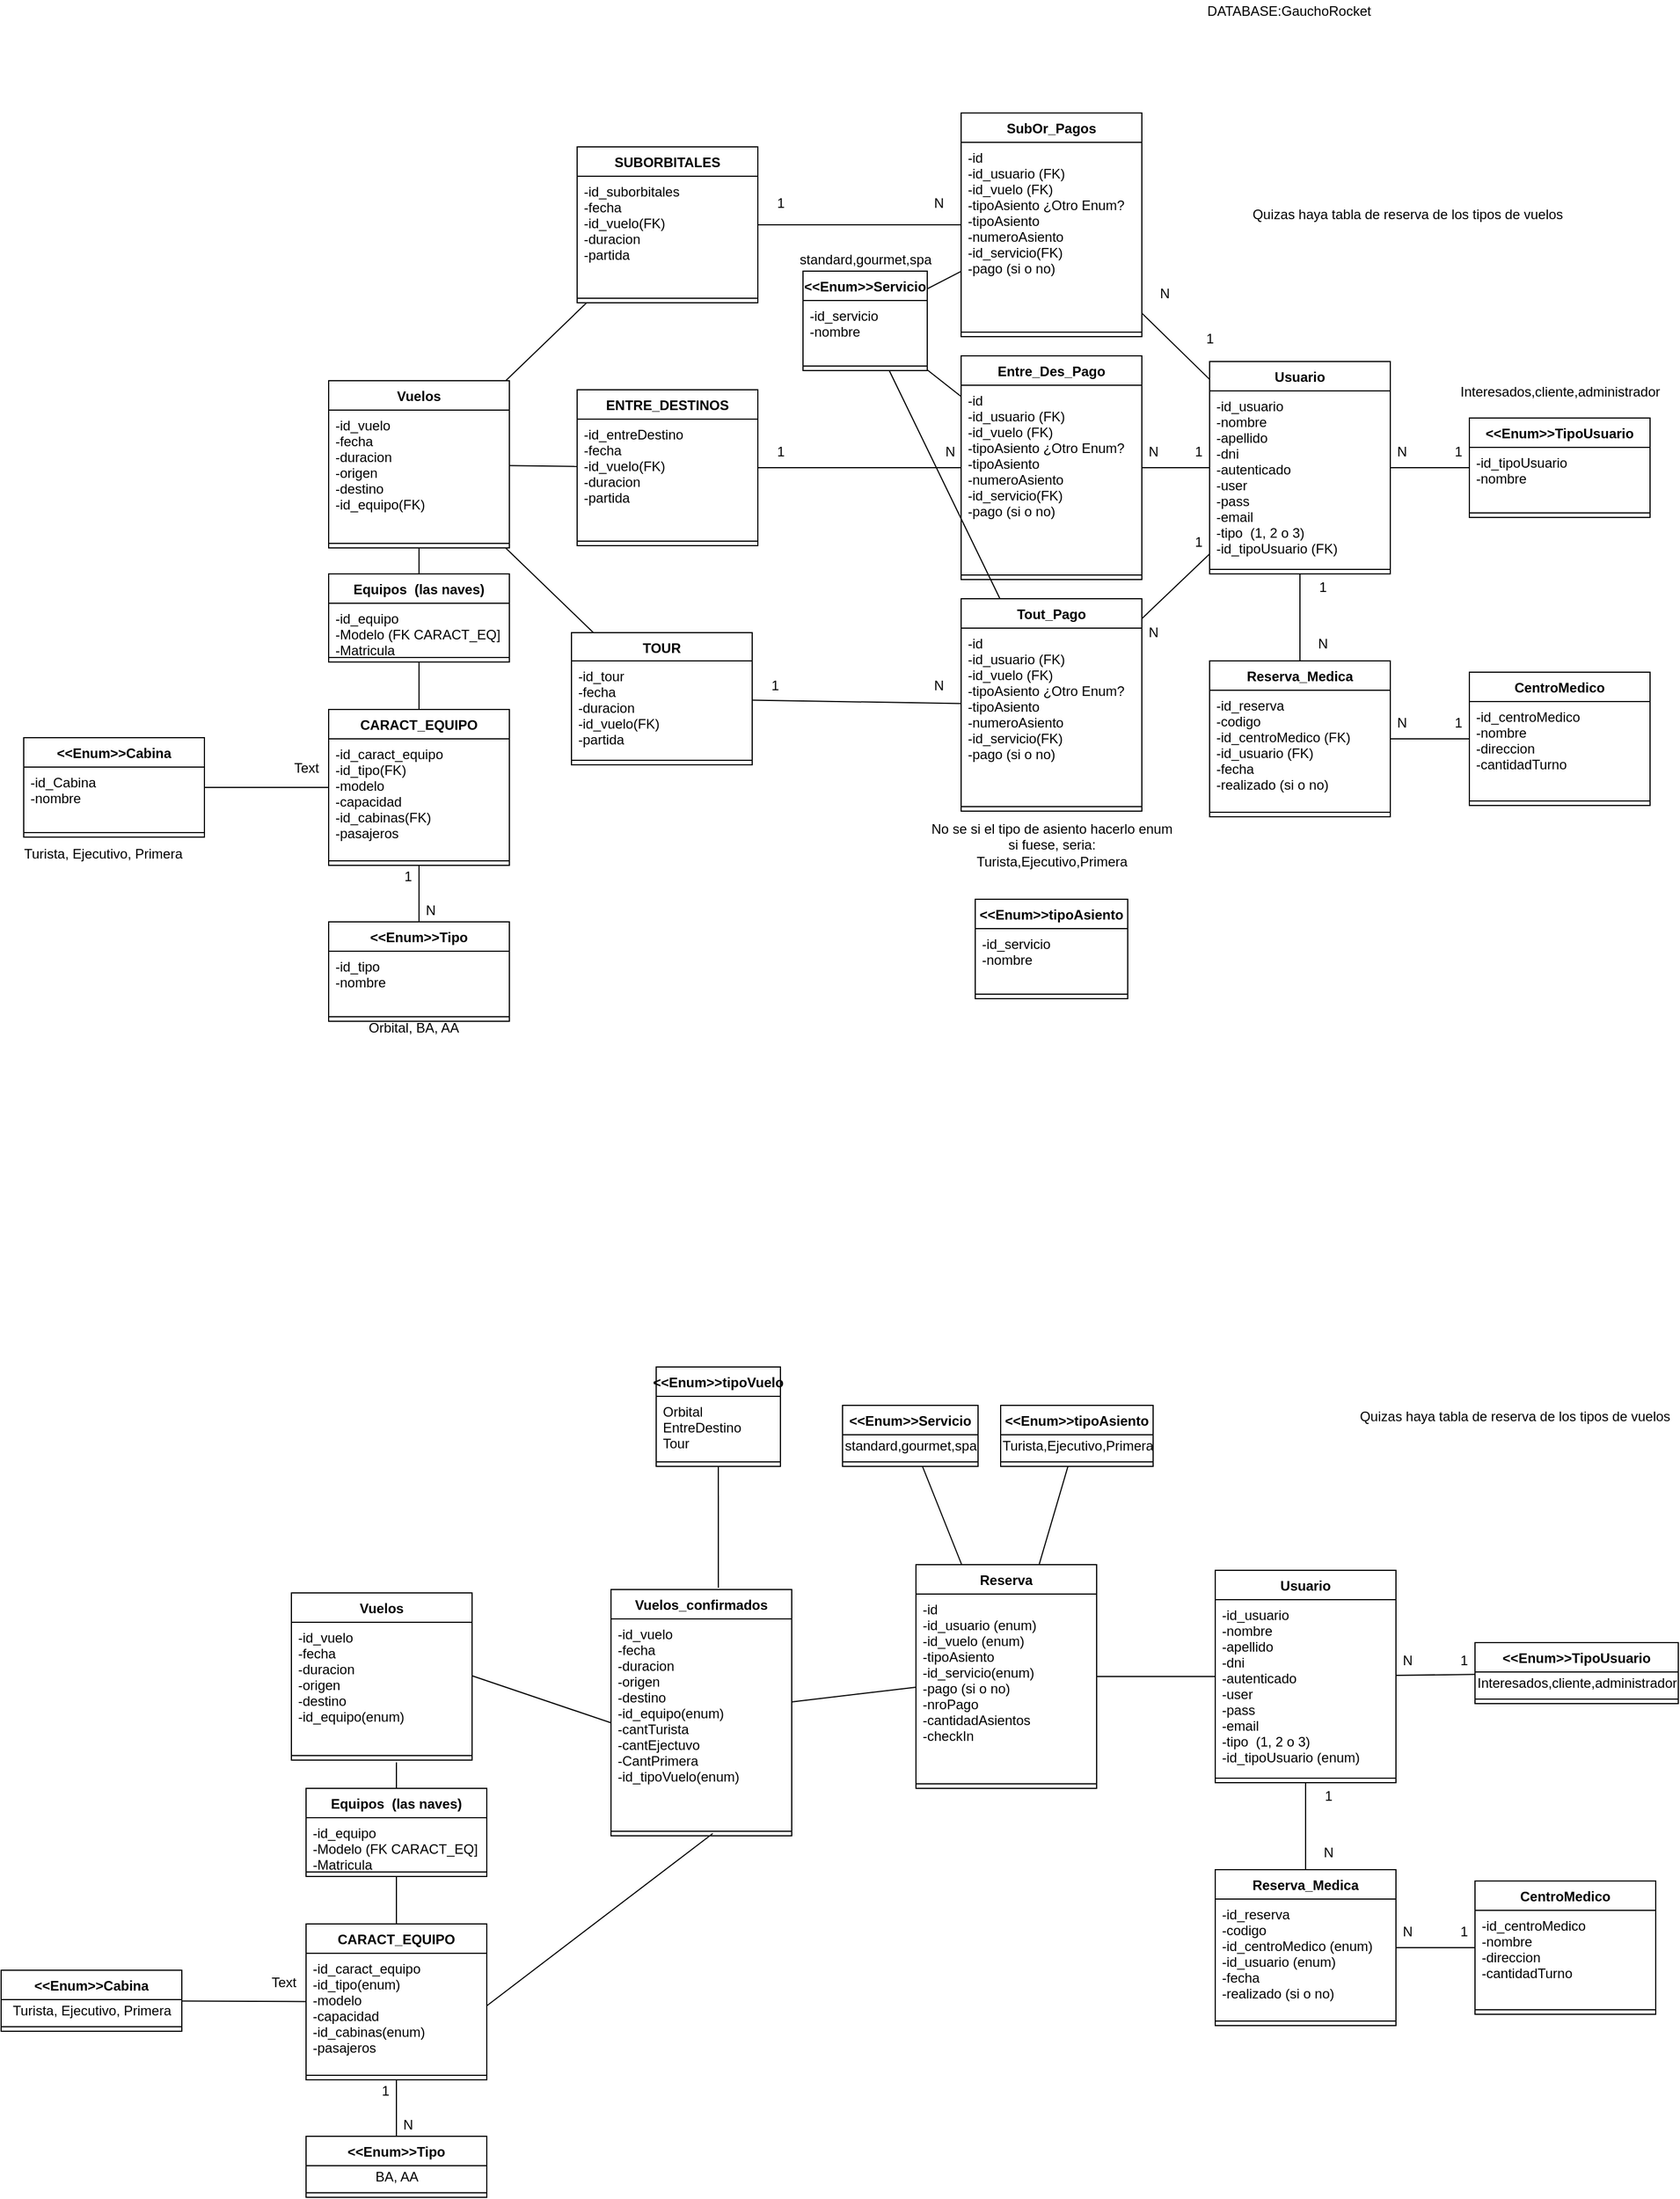 <mxfile version="15.4.0" type="device"><diagram id="-rnPX2FSxS8cn0zA8N31" name="Page-1"><mxGraphModel dx="2249" dy="822" grid="1" gridSize="10" guides="1" tooltips="1" connect="1" arrows="1" fold="1" page="1" pageScale="1" pageWidth="827" pageHeight="1169" math="0" shadow="0"><root><mxCell id="0"/><mxCell id="1" parent="0"/><mxCell id="iOrOGbG-iohhDCzBg73C-1" value="Equipos  (las naves)" style="swimlane;fontStyle=1;align=center;verticalAlign=top;childLayout=stackLayout;horizontal=1;startSize=26;horizontalStack=0;resizeParent=1;resizeParentMax=0;resizeLast=0;collapsible=1;marginBottom=0;" parent="1" vertex="1"><mxGeometry x="-380" y="518" width="160" height="78" as="geometry"/></mxCell><mxCell id="iOrOGbG-iohhDCzBg73C-2" value="-id_equipo&#10;-Modelo (FK CARACT_EQ]&#10;-Matricula" style="text;strokeColor=none;fillColor=none;align=left;verticalAlign=top;spacingLeft=4;spacingRight=4;overflow=hidden;rotatable=0;points=[[0,0.5],[1,0.5]];portConstraint=eastwest;" parent="iOrOGbG-iohhDCzBg73C-1" vertex="1"><mxGeometry y="26" width="160" height="44" as="geometry"/></mxCell><mxCell id="iOrOGbG-iohhDCzBg73C-3" value="" style="line;strokeWidth=1;fillColor=none;align=left;verticalAlign=middle;spacingTop=-1;spacingLeft=3;spacingRight=3;rotatable=0;labelPosition=right;points=[];portConstraint=eastwest;" parent="iOrOGbG-iohhDCzBg73C-1" vertex="1"><mxGeometry y="70" width="160" height="8" as="geometry"/></mxCell><mxCell id="iOrOGbG-iohhDCzBg73C-5" value="DATABASE:GauchoRocket" style="text;html=1;align=center;verticalAlign=middle;resizable=0;points=[];autosize=1;strokeColor=none;fillColor=none;" parent="1" vertex="1"><mxGeometry x="390" y="10" width="160" height="20" as="geometry"/></mxCell><mxCell id="iOrOGbG-iohhDCzBg73C-10" value="Usuario" style="swimlane;fontStyle=1;align=center;verticalAlign=top;childLayout=stackLayout;horizontal=1;startSize=26;horizontalStack=0;resizeParent=1;resizeParentMax=0;resizeLast=0;collapsible=1;marginBottom=0;" parent="1" vertex="1"><mxGeometry x="400" y="330" width="160" height="188" as="geometry"/></mxCell><mxCell id="iOrOGbG-iohhDCzBg73C-11" value="-id_usuario&#10;-nombre&#10;-apellido&#10;-dni&#10;-autenticado&#10;-user&#10;-pass&#10;-email&#10;-tipo  (1, 2 o 3)&#10;-id_tipoUsuario (FK)" style="text;strokeColor=none;fillColor=none;align=left;verticalAlign=top;spacingLeft=4;spacingRight=4;overflow=hidden;rotatable=0;points=[[0,0.5],[1,0.5]];portConstraint=eastwest;" parent="iOrOGbG-iohhDCzBg73C-10" vertex="1"><mxGeometry y="26" width="160" height="154" as="geometry"/></mxCell><mxCell id="iOrOGbG-iohhDCzBg73C-12" value="" style="line;strokeWidth=1;fillColor=none;align=left;verticalAlign=middle;spacingTop=-1;spacingLeft=3;spacingRight=3;rotatable=0;labelPosition=right;points=[];portConstraint=eastwest;" parent="iOrOGbG-iohhDCzBg73C-10" vertex="1"><mxGeometry y="180" width="160" height="8" as="geometry"/></mxCell><mxCell id="iOrOGbG-iohhDCzBg73C-13" value="Vuelos" style="swimlane;fontStyle=1;align=center;verticalAlign=top;childLayout=stackLayout;horizontal=1;startSize=26;horizontalStack=0;resizeParent=1;resizeParentMax=0;resizeLast=0;collapsible=1;marginBottom=0;" parent="1" vertex="1"><mxGeometry x="-380" y="347" width="160" height="148" as="geometry"/></mxCell><mxCell id="iOrOGbG-iohhDCzBg73C-14" value="-id_vuelo&#10;-fecha&#10;-duracion&#10;-origen&#10;-destino&#10;-id_equipo(FK)" style="text;strokeColor=none;fillColor=none;align=left;verticalAlign=top;spacingLeft=4;spacingRight=4;overflow=hidden;rotatable=0;points=[[0,0.5],[1,0.5]];portConstraint=eastwest;" parent="iOrOGbG-iohhDCzBg73C-13" vertex="1"><mxGeometry y="26" width="160" height="114" as="geometry"/></mxCell><mxCell id="iOrOGbG-iohhDCzBg73C-15" value="" style="line;strokeWidth=1;fillColor=none;align=left;verticalAlign=middle;spacingTop=-1;spacingLeft=3;spacingRight=3;rotatable=0;labelPosition=right;points=[];portConstraint=eastwest;" parent="iOrOGbG-iohhDCzBg73C-13" vertex="1"><mxGeometry y="140" width="160" height="8" as="geometry"/></mxCell><mxCell id="iOrOGbG-iohhDCzBg73C-16" value="CARACT_EQUIPO" style="swimlane;fontStyle=1;align=center;verticalAlign=top;childLayout=stackLayout;horizontal=1;startSize=26;horizontalStack=0;resizeParent=1;resizeParentMax=0;resizeLast=0;collapsible=1;marginBottom=0;" parent="1" vertex="1"><mxGeometry x="-380" y="638" width="160" height="138" as="geometry"><mxRectangle x="70" y="380" width="140" height="26" as="alternateBounds"/></mxGeometry></mxCell><mxCell id="iOrOGbG-iohhDCzBg73C-17" value="-id_caract_equipo&#10;-id_tipo(FK)&#10;-modelo&#10;-capacidad&#10;-id_cabinas(FK)&#10;-pasajeros&#10;" style="text;strokeColor=none;fillColor=none;align=left;verticalAlign=top;spacingLeft=4;spacingRight=4;overflow=hidden;rotatable=0;points=[[0,0.5],[1,0.5]];portConstraint=eastwest;" parent="iOrOGbG-iohhDCzBg73C-16" vertex="1"><mxGeometry y="26" width="160" height="104" as="geometry"/></mxCell><mxCell id="iOrOGbG-iohhDCzBg73C-18" value="" style="line;strokeWidth=1;fillColor=none;align=left;verticalAlign=middle;spacingTop=-1;spacingLeft=3;spacingRight=3;rotatable=0;labelPosition=right;points=[];portConstraint=eastwest;" parent="iOrOGbG-iohhDCzBg73C-16" vertex="1"><mxGeometry y="130" width="160" height="8" as="geometry"/></mxCell><mxCell id="iOrOGbG-iohhDCzBg73C-22" value="SUBORBITALES" style="swimlane;fontStyle=1;align=center;verticalAlign=top;childLayout=stackLayout;horizontal=1;startSize=26;horizontalStack=0;resizeParent=1;resizeParentMax=0;resizeLast=0;collapsible=1;marginBottom=0;" parent="1" vertex="1"><mxGeometry x="-160" y="140" width="160" height="138" as="geometry"/></mxCell><mxCell id="iOrOGbG-iohhDCzBg73C-23" value="-id_suborbitales&#10;-fecha&#10;-id_vuelo(FK)&#10;-duracion&#10;-partida" style="text;strokeColor=none;fillColor=none;align=left;verticalAlign=top;spacingLeft=4;spacingRight=4;overflow=hidden;rotatable=0;points=[[0,0.5],[1,0.5]];portConstraint=eastwest;" parent="iOrOGbG-iohhDCzBg73C-22" vertex="1"><mxGeometry y="26" width="160" height="104" as="geometry"/></mxCell><mxCell id="iOrOGbG-iohhDCzBg73C-24" value="" style="line;strokeWidth=1;fillColor=none;align=left;verticalAlign=middle;spacingTop=-1;spacingLeft=3;spacingRight=3;rotatable=0;labelPosition=right;points=[];portConstraint=eastwest;" parent="iOrOGbG-iohhDCzBg73C-22" vertex="1"><mxGeometry y="130" width="160" height="8" as="geometry"/></mxCell><mxCell id="iOrOGbG-iohhDCzBg73C-25" value="TOUR" style="swimlane;fontStyle=1;align=center;verticalAlign=top;childLayout=stackLayout;horizontal=1;startSize=25;horizontalStack=0;resizeParent=1;resizeParentMax=0;resizeLast=0;collapsible=1;marginBottom=0;" parent="1" vertex="1"><mxGeometry x="-165" y="570" width="160" height="117" as="geometry"/></mxCell><mxCell id="iOrOGbG-iohhDCzBg73C-26" value="-id_tour&#10;-fecha&#10;-duracion&#10;-id_vuelo(FK)&#10;-partida&#10;" style="text;strokeColor=none;fillColor=none;align=left;verticalAlign=top;spacingLeft=4;spacingRight=4;overflow=hidden;rotatable=0;points=[[0,0.5],[1,0.5]];portConstraint=eastwest;" parent="iOrOGbG-iohhDCzBg73C-25" vertex="1"><mxGeometry y="25" width="160" height="84" as="geometry"/></mxCell><mxCell id="iOrOGbG-iohhDCzBg73C-27" value="" style="line;strokeWidth=1;fillColor=none;align=left;verticalAlign=middle;spacingTop=-1;spacingLeft=3;spacingRight=3;rotatable=0;labelPosition=right;points=[];portConstraint=eastwest;" parent="iOrOGbG-iohhDCzBg73C-25" vertex="1"><mxGeometry y="109" width="160" height="8" as="geometry"/></mxCell><mxCell id="iOrOGbG-iohhDCzBg73C-28" value="ENTRE_DESTINOS" style="swimlane;fontStyle=1;align=center;verticalAlign=top;childLayout=stackLayout;horizontal=1;startSize=26;horizontalStack=0;resizeParent=1;resizeParentMax=0;resizeLast=0;collapsible=1;marginBottom=0;" parent="1" vertex="1"><mxGeometry x="-160" y="355" width="160" height="138" as="geometry"/></mxCell><mxCell id="iOrOGbG-iohhDCzBg73C-29" value="-id_entreDestino&#10;-fecha&#10;-id_vuelo(FK)&#10;-duracion&#10;-partida&#10;&#10;" style="text;strokeColor=none;fillColor=none;align=left;verticalAlign=top;spacingLeft=4;spacingRight=4;overflow=hidden;rotatable=0;points=[[0,0.5],[1,0.5]];portConstraint=eastwest;" parent="iOrOGbG-iohhDCzBg73C-28" vertex="1"><mxGeometry y="26" width="160" height="104" as="geometry"/></mxCell><mxCell id="iOrOGbG-iohhDCzBg73C-30" value="" style="line;strokeWidth=1;fillColor=none;align=left;verticalAlign=middle;spacingTop=-1;spacingLeft=3;spacingRight=3;rotatable=0;labelPosition=right;points=[];portConstraint=eastwest;" parent="iOrOGbG-iohhDCzBg73C-28" vertex="1"><mxGeometry y="130" width="160" height="8" as="geometry"/></mxCell><mxCell id="iOrOGbG-iohhDCzBg73C-31" value="&lt;&lt;Enum&gt;&gt;TipoUsuario" style="swimlane;fontStyle=1;align=center;verticalAlign=top;childLayout=stackLayout;horizontal=1;startSize=26;horizontalStack=0;resizeParent=1;resizeParentMax=0;resizeLast=0;collapsible=1;marginBottom=0;" parent="1" vertex="1"><mxGeometry x="630" y="380" width="160" height="88" as="geometry"/></mxCell><mxCell id="iOrOGbG-iohhDCzBg73C-32" value="-id_tipoUsuario&#10;-nombre" style="text;strokeColor=none;fillColor=none;align=left;verticalAlign=top;spacingLeft=4;spacingRight=4;overflow=hidden;rotatable=0;points=[[0,0.5],[1,0.5]];portConstraint=eastwest;" parent="iOrOGbG-iohhDCzBg73C-31" vertex="1"><mxGeometry y="26" width="160" height="54" as="geometry"/></mxCell><mxCell id="iOrOGbG-iohhDCzBg73C-33" value="" style="line;strokeWidth=1;fillColor=none;align=left;verticalAlign=middle;spacingTop=-1;spacingLeft=3;spacingRight=3;rotatable=0;labelPosition=right;points=[];portConstraint=eastwest;" parent="iOrOGbG-iohhDCzBg73C-31" vertex="1"><mxGeometry y="80" width="160" height="8" as="geometry"/></mxCell><mxCell id="iOrOGbG-iohhDCzBg73C-35" value="CentroMedico" style="swimlane;fontStyle=1;align=center;verticalAlign=top;childLayout=stackLayout;horizontal=1;startSize=26;horizontalStack=0;resizeParent=1;resizeParentMax=0;resizeLast=0;collapsible=1;marginBottom=0;" parent="1" vertex="1"><mxGeometry x="630" y="605" width="160" height="118" as="geometry"/></mxCell><mxCell id="iOrOGbG-iohhDCzBg73C-36" value="-id_centroMedico&#10;-nombre&#10;-direccion&#10;-cantidadTurno" style="text;strokeColor=none;fillColor=none;align=left;verticalAlign=top;spacingLeft=4;spacingRight=4;overflow=hidden;rotatable=0;points=[[0,0.5],[1,0.5]];portConstraint=eastwest;" parent="iOrOGbG-iohhDCzBg73C-35" vertex="1"><mxGeometry y="26" width="160" height="84" as="geometry"/></mxCell><mxCell id="iOrOGbG-iohhDCzBg73C-37" value="" style="line;strokeWidth=1;fillColor=none;align=left;verticalAlign=middle;spacingTop=-1;spacingLeft=3;spacingRight=3;rotatable=0;labelPosition=right;points=[];portConstraint=eastwest;" parent="iOrOGbG-iohhDCzBg73C-35" vertex="1"><mxGeometry y="110" width="160" height="8" as="geometry"/></mxCell><mxCell id="iOrOGbG-iohhDCzBg73C-38" value="Reserva_Medica" style="swimlane;fontStyle=1;align=center;verticalAlign=top;childLayout=stackLayout;horizontal=1;startSize=26;horizontalStack=0;resizeParent=1;resizeParentMax=0;resizeLast=0;collapsible=1;marginBottom=0;" parent="1" vertex="1"><mxGeometry x="400" y="595" width="160" height="138" as="geometry"/></mxCell><mxCell id="iOrOGbG-iohhDCzBg73C-39" value="-id_reserva&#10;-codigo&#10;-id_centroMedico (FK)&#10;-id_usuario (FK)&#10;-fecha&#10;-realizado (si o no)" style="text;strokeColor=none;fillColor=none;align=left;verticalAlign=top;spacingLeft=4;spacingRight=4;overflow=hidden;rotatable=0;points=[[0,0.5],[1,0.5]];portConstraint=eastwest;" parent="iOrOGbG-iohhDCzBg73C-38" vertex="1"><mxGeometry y="26" width="160" height="104" as="geometry"/></mxCell><mxCell id="iOrOGbG-iohhDCzBg73C-40" value="" style="line;strokeWidth=1;fillColor=none;align=left;verticalAlign=middle;spacingTop=-1;spacingLeft=3;spacingRight=3;rotatable=0;labelPosition=right;points=[];portConstraint=eastwest;" parent="iOrOGbG-iohhDCzBg73C-38" vertex="1"><mxGeometry y="130" width="160" height="8" as="geometry"/></mxCell><mxCell id="BaXArylTw92PHLsLJai1-1" value="" style="endArrow=none;html=1;rounded=0;" parent="1" source="iOrOGbG-iohhDCzBg73C-10" target="iOrOGbG-iohhDCzBg73C-31" edge="1"><mxGeometry width="50" height="50" relative="1" as="geometry"><mxPoint x="540" y="705" as="sourcePoint"/><mxPoint x="590" y="655" as="targetPoint"/></mxGeometry></mxCell><mxCell id="BaXArylTw92PHLsLJai1-2" value="" style="endArrow=none;html=1;rounded=0;" parent="1" source="iOrOGbG-iohhDCzBg73C-16" target="iOrOGbG-iohhDCzBg73C-1" edge="1"><mxGeometry width="50" height="50" relative="1" as="geometry"><mxPoint x="-340" y="858" as="sourcePoint"/><mxPoint x="-290" y="808" as="targetPoint"/></mxGeometry></mxCell><mxCell id="BaXArylTw92PHLsLJai1-4" value="" style="endArrow=none;html=1;rounded=0;" parent="1" source="iOrOGbG-iohhDCzBg73C-38" target="iOrOGbG-iohhDCzBg73C-10" edge="1"><mxGeometry width="50" height="50" relative="1" as="geometry"><mxPoint x="540" y="665" as="sourcePoint"/><mxPoint x="590" y="615" as="targetPoint"/></mxGeometry></mxCell><mxCell id="BaXArylTw92PHLsLJai1-5" value="" style="endArrow=none;html=1;rounded=0;" parent="1" source="iOrOGbG-iohhDCzBg73C-38" target="iOrOGbG-iohhDCzBg73C-35" edge="1"><mxGeometry width="50" height="50" relative="1" as="geometry"><mxPoint x="540" y="665" as="sourcePoint"/><mxPoint x="590" y="615" as="targetPoint"/></mxGeometry></mxCell><mxCell id="BaXArylTw92PHLsLJai1-6" value="SubOr_Pagos" style="swimlane;fontStyle=1;align=center;verticalAlign=top;childLayout=stackLayout;horizontal=1;startSize=26;horizontalStack=0;resizeParent=1;resizeParentMax=0;resizeLast=0;collapsible=1;marginBottom=0;" parent="1" vertex="1"><mxGeometry x="180" y="110" width="160" height="198" as="geometry"/></mxCell><mxCell id="BaXArylTw92PHLsLJai1-7" value="-id&#10;-id_usuario (FK)&#10;-id_vuelo (FK)&#10;-tipoAsiento ¿Otro Enum?&#10;-tipoAsiento&#10;-numeroAsiento&#10;-id_servicio(FK)&#10;-pago (si o no)" style="text;strokeColor=none;fillColor=none;align=left;verticalAlign=top;spacingLeft=4;spacingRight=4;overflow=hidden;rotatable=0;points=[[0,0.5],[1,0.5]];portConstraint=eastwest;" parent="BaXArylTw92PHLsLJai1-6" vertex="1"><mxGeometry y="26" width="160" height="164" as="geometry"/></mxCell><mxCell id="BaXArylTw92PHLsLJai1-8" value="" style="line;strokeWidth=1;fillColor=none;align=left;verticalAlign=middle;spacingTop=-1;spacingLeft=3;spacingRight=3;rotatable=0;labelPosition=right;points=[];portConstraint=eastwest;" parent="BaXArylTw92PHLsLJai1-6" vertex="1"><mxGeometry y="190" width="160" height="8" as="geometry"/></mxCell><mxCell id="BaXArylTw92PHLsLJai1-9" value="" style="endArrow=none;html=1;rounded=0;" parent="1" source="BaXArylTw92PHLsLJai1-6" target="iOrOGbG-iohhDCzBg73C-10" edge="1"><mxGeometry width="50" height="50" relative="1" as="geometry"><mxPoint x="270" y="580" as="sourcePoint"/><mxPoint x="320" y="530" as="targetPoint"/></mxGeometry></mxCell><mxCell id="BaXArylTw92PHLsLJai1-10" value="Tout_Pago" style="swimlane;fontStyle=1;align=center;verticalAlign=top;childLayout=stackLayout;horizontal=1;startSize=26;horizontalStack=0;resizeParent=1;resizeParentMax=0;resizeLast=0;collapsible=1;marginBottom=0;" parent="1" vertex="1"><mxGeometry x="180" y="540" width="160" height="188" as="geometry"/></mxCell><mxCell id="BaXArylTw92PHLsLJai1-11" value="-id&#10;-id_usuario (FK)&#10;-id_vuelo (FK)&#10;-tipoAsiento ¿Otro Enum?&#10;-tipoAsiento&#10;-numeroAsiento&#10;-id_servicio(FK)&#10;-pago (si o no)" style="text;strokeColor=none;fillColor=none;align=left;verticalAlign=top;spacingLeft=4;spacingRight=4;overflow=hidden;rotatable=0;points=[[0,0.5],[1,0.5]];portConstraint=eastwest;" parent="BaXArylTw92PHLsLJai1-10" vertex="1"><mxGeometry y="26" width="160" height="154" as="geometry"/></mxCell><mxCell id="BaXArylTw92PHLsLJai1-12" value="" style="line;strokeWidth=1;fillColor=none;align=left;verticalAlign=middle;spacingTop=-1;spacingLeft=3;spacingRight=3;rotatable=0;labelPosition=right;points=[];portConstraint=eastwest;" parent="BaXArylTw92PHLsLJai1-10" vertex="1"><mxGeometry y="180" width="160" height="8" as="geometry"/></mxCell><mxCell id="BaXArylTw92PHLsLJai1-13" value="" style="endArrow=none;html=1;rounded=0;" parent="1" source="BaXArylTw92PHLsLJai1-10" target="iOrOGbG-iohhDCzBg73C-10" edge="1"><mxGeometry width="50" height="50" relative="1" as="geometry"><mxPoint x="200" y="590" as="sourcePoint"/><mxPoint x="250" y="540" as="targetPoint"/></mxGeometry></mxCell><mxCell id="BaXArylTw92PHLsLJai1-14" value="&lt;&lt;Enum&gt;&gt;Servicio" style="swimlane;fontStyle=1;align=center;verticalAlign=top;childLayout=stackLayout;horizontal=1;startSize=26;horizontalStack=0;resizeParent=1;resizeParentMax=0;resizeLast=0;collapsible=1;marginBottom=0;" parent="1" vertex="1"><mxGeometry x="40" y="250" width="110" height="88" as="geometry"/></mxCell><mxCell id="BaXArylTw92PHLsLJai1-15" value="-id_servicio&#10;-nombre" style="text;strokeColor=none;fillColor=none;align=left;verticalAlign=top;spacingLeft=4;spacingRight=4;overflow=hidden;rotatable=0;points=[[0,0.5],[1,0.5]];portConstraint=eastwest;" parent="BaXArylTw92PHLsLJai1-14" vertex="1"><mxGeometry y="26" width="110" height="54" as="geometry"/></mxCell><mxCell id="BaXArylTw92PHLsLJai1-16" value="" style="line;strokeWidth=1;fillColor=none;align=left;verticalAlign=middle;spacingTop=-1;spacingLeft=3;spacingRight=3;rotatable=0;labelPosition=right;points=[];portConstraint=eastwest;" parent="BaXArylTw92PHLsLJai1-14" vertex="1"><mxGeometry y="80" width="110" height="8" as="geometry"/></mxCell><mxCell id="BaXArylTw92PHLsLJai1-17" value="" style="endArrow=none;html=1;rounded=0;" parent="1" source="BaXArylTw92PHLsLJai1-14" target="BaXArylTw92PHLsLJai1-6" edge="1"><mxGeometry width="50" height="50" relative="1" as="geometry"><mxPoint x="240" y="350" as="sourcePoint"/><mxPoint x="290" y="300" as="targetPoint"/></mxGeometry></mxCell><mxCell id="BaXArylTw92PHLsLJai1-18" value="" style="endArrow=none;html=1;rounded=0;" parent="1" source="BaXArylTw92PHLsLJai1-10" target="BaXArylTw92PHLsLJai1-14" edge="1"><mxGeometry width="50" height="50" relative="1" as="geometry"><mxPoint x="240" y="500" as="sourcePoint"/><mxPoint x="290" y="450" as="targetPoint"/></mxGeometry></mxCell><mxCell id="BaXArylTw92PHLsLJai1-19" value="" style="endArrow=none;html=1;rounded=0;" parent="1" source="iOrOGbG-iohhDCzBg73C-1" target="iOrOGbG-iohhDCzBg73C-13" edge="1"><mxGeometry width="50" height="50" relative="1" as="geometry"><mxPoint x="-240" y="480" as="sourcePoint"/><mxPoint x="-190" y="430" as="targetPoint"/></mxGeometry></mxCell><mxCell id="BaXArylTw92PHLsLJai1-20" value="" style="endArrow=none;html=1;rounded=0;" parent="1" source="iOrOGbG-iohhDCzBg73C-22" target="BaXArylTw92PHLsLJai1-6" edge="1"><mxGeometry width="50" height="50" relative="1" as="geometry"><mxPoint x="80" y="370" as="sourcePoint"/><mxPoint x="130" y="320" as="targetPoint"/></mxGeometry></mxCell><mxCell id="BaXArylTw92PHLsLJai1-24" value="" style="endArrow=none;html=1;rounded=0;" parent="1" source="iOrOGbG-iohhDCzBg73C-25" target="BaXArylTw92PHLsLJai1-10" edge="1"><mxGeometry width="50" height="50" relative="1" as="geometry"><mxPoint x="190" y="510" as="sourcePoint"/><mxPoint x="240" y="460" as="targetPoint"/></mxGeometry></mxCell><mxCell id="BaXArylTw92PHLsLJai1-30" value="&lt;&lt;Enum&gt;&gt;Tipo" style="swimlane;fontStyle=1;align=center;verticalAlign=top;childLayout=stackLayout;horizontal=1;startSize=26;horizontalStack=0;resizeParent=1;resizeParentMax=0;resizeLast=0;collapsible=1;marginBottom=0;" parent="1" vertex="1"><mxGeometry x="-380" y="826" width="160" height="88" as="geometry"/></mxCell><mxCell id="BaXArylTw92PHLsLJai1-31" value="-id_tipo&#10;-nombre" style="text;strokeColor=none;fillColor=none;align=left;verticalAlign=top;spacingLeft=4;spacingRight=4;overflow=hidden;rotatable=0;points=[[0,0.5],[1,0.5]];portConstraint=eastwest;" parent="BaXArylTw92PHLsLJai1-30" vertex="1"><mxGeometry y="26" width="160" height="54" as="geometry"/></mxCell><mxCell id="BaXArylTw92PHLsLJai1-32" value="" style="line;strokeWidth=1;fillColor=none;align=left;verticalAlign=middle;spacingTop=-1;spacingLeft=3;spacingRight=3;rotatable=0;labelPosition=right;points=[];portConstraint=eastwest;" parent="BaXArylTw92PHLsLJai1-30" vertex="1"><mxGeometry y="80" width="160" height="8" as="geometry"/></mxCell><mxCell id="BaXArylTw92PHLsLJai1-34" value="" style="endArrow=none;html=1;rounded=0;" parent="1" source="iOrOGbG-iohhDCzBg73C-16" target="BaXArylTw92PHLsLJai1-30" edge="1"><mxGeometry width="50" height="50" relative="1" as="geometry"><mxPoint x="-310" y="743" as="sourcePoint"/><mxPoint x="-260" y="693" as="targetPoint"/></mxGeometry></mxCell><mxCell id="BaXArylTw92PHLsLJai1-35" value="&lt;&lt;Enum&gt;&gt;Cabina" style="swimlane;fontStyle=1;align=center;verticalAlign=top;childLayout=stackLayout;horizontal=1;startSize=26;horizontalStack=0;resizeParent=1;resizeParentMax=0;resizeLast=0;collapsible=1;marginBottom=0;" parent="1" vertex="1"><mxGeometry x="-650" y="663" width="160" height="88" as="geometry"/></mxCell><mxCell id="BaXArylTw92PHLsLJai1-36" value="-id_Cabina&#10;-nombre" style="text;strokeColor=none;fillColor=none;align=left;verticalAlign=top;spacingLeft=4;spacingRight=4;overflow=hidden;rotatable=0;points=[[0,0.5],[1,0.5]];portConstraint=eastwest;" parent="BaXArylTw92PHLsLJai1-35" vertex="1"><mxGeometry y="26" width="160" height="54" as="geometry"/></mxCell><mxCell id="BaXArylTw92PHLsLJai1-37" value="" style="line;strokeWidth=1;fillColor=none;align=left;verticalAlign=middle;spacingTop=-1;spacingLeft=3;spacingRight=3;rotatable=0;labelPosition=right;points=[];portConstraint=eastwest;" parent="BaXArylTw92PHLsLJai1-35" vertex="1"><mxGeometry y="80" width="160" height="8" as="geometry"/></mxCell><mxCell id="BaXArylTw92PHLsLJai1-39" value="Entre_Des_Pago" style="swimlane;fontStyle=1;align=center;verticalAlign=top;childLayout=stackLayout;horizontal=1;startSize=26;horizontalStack=0;resizeParent=1;resizeParentMax=0;resizeLast=0;collapsible=1;marginBottom=0;" parent="1" vertex="1"><mxGeometry x="180" y="325" width="160" height="198" as="geometry"/></mxCell><mxCell id="BaXArylTw92PHLsLJai1-40" value="-id&#10;-id_usuario (FK)&#10;-id_vuelo (FK)&#10;-tipoAsiento ¿Otro Enum?&#10;-tipoAsiento&#10;-numeroAsiento&#10;-id_servicio(FK)&#10;-pago (si o no)" style="text;strokeColor=none;fillColor=none;align=left;verticalAlign=top;spacingLeft=4;spacingRight=4;overflow=hidden;rotatable=0;points=[[0,0.5],[1,0.5]];portConstraint=eastwest;" parent="BaXArylTw92PHLsLJai1-39" vertex="1"><mxGeometry y="26" width="160" height="164" as="geometry"/></mxCell><mxCell id="BaXArylTw92PHLsLJai1-41" value="" style="line;strokeWidth=1;fillColor=none;align=left;verticalAlign=middle;spacingTop=-1;spacingLeft=3;spacingRight=3;rotatable=0;labelPosition=right;points=[];portConstraint=eastwest;" parent="BaXArylTw92PHLsLJai1-39" vertex="1"><mxGeometry y="190" width="160" height="8" as="geometry"/></mxCell><mxCell id="BaXArylTw92PHLsLJai1-42" value="" style="endArrow=none;html=1;rounded=0;" parent="1" source="BaXArylTw92PHLsLJai1-39" target="BaXArylTw92PHLsLJai1-14" edge="1"><mxGeometry width="50" height="50" relative="1" as="geometry"><mxPoint x="300" y="400" as="sourcePoint"/><mxPoint x="350" y="350" as="targetPoint"/></mxGeometry></mxCell><mxCell id="BaXArylTw92PHLsLJai1-43" value="" style="endArrow=none;html=1;rounded=0;" parent="1" source="BaXArylTw92PHLsLJai1-39" target="iOrOGbG-iohhDCzBg73C-28" edge="1"><mxGeometry width="50" height="50" relative="1" as="geometry"><mxPoint x="210" y="480" as="sourcePoint"/><mxPoint x="260" y="430" as="targetPoint"/></mxGeometry></mxCell><mxCell id="BaXArylTw92PHLsLJai1-44" value="" style="endArrow=none;html=1;rounded=0;" parent="1" source="iOrOGbG-iohhDCzBg73C-25" target="iOrOGbG-iohhDCzBg73C-13" edge="1"><mxGeometry width="50" height="50" relative="1" as="geometry"><mxPoint x="-60" y="580" as="sourcePoint"/><mxPoint x="-120" y="430" as="targetPoint"/></mxGeometry></mxCell><mxCell id="BaXArylTw92PHLsLJai1-45" value="" style="endArrow=none;html=1;rounded=0;" parent="1" source="iOrOGbG-iohhDCzBg73C-13" target="iOrOGbG-iohhDCzBg73C-28" edge="1"><mxGeometry width="50" height="50" relative="1" as="geometry"><mxPoint x="-180" y="422.333" as="sourcePoint"/><mxPoint x="-80" y="430" as="targetPoint"/></mxGeometry></mxCell><mxCell id="BaXArylTw92PHLsLJai1-46" value="" style="endArrow=none;html=1;rounded=0;" parent="1" source="iOrOGbG-iohhDCzBg73C-13" target="iOrOGbG-iohhDCzBg73C-22" edge="1"><mxGeometry width="50" height="50" relative="1" as="geometry"><mxPoint x="-170" y="480" as="sourcePoint"/><mxPoint x="-120" y="430" as="targetPoint"/></mxGeometry></mxCell><mxCell id="BaXArylTw92PHLsLJai1-47" value="" style="endArrow=none;html=1;rounded=0;" parent="1" source="BaXArylTw92PHLsLJai1-35" target="iOrOGbG-iohhDCzBg73C-16" edge="1"><mxGeometry width="50" height="50" relative="1" as="geometry"><mxPoint x="305" y="762.5" as="sourcePoint"/><mxPoint x="-185" y="743.5" as="targetPoint"/></mxGeometry></mxCell><mxCell id="BaXArylTw92PHLsLJai1-48" value="" style="endArrow=none;html=1;rounded=0;" parent="1" source="BaXArylTw92PHLsLJai1-39" target="iOrOGbG-iohhDCzBg73C-10" edge="1"><mxGeometry width="50" height="50" relative="1" as="geometry"><mxPoint x="180" y="590" as="sourcePoint"/><mxPoint x="230" y="540" as="targetPoint"/></mxGeometry></mxCell><mxCell id="BaXArylTw92PHLsLJai1-49" value="Quizas haya tabla de reserva de los tipos de vuelos&lt;br&gt;" style="text;html=1;align=center;verticalAlign=middle;resizable=0;points=[];autosize=1;strokeColor=none;fillColor=none;" parent="1" vertex="1"><mxGeometry x="430" y="190" width="290" height="20" as="geometry"/></mxCell><mxCell id="x3icI1kB-Uaay36G--Cb-1" value="Interesados,cliente,administrador" style="text;html=1;align=center;verticalAlign=middle;resizable=0;points=[];autosize=1;strokeColor=none;fillColor=none;hachureGap=4;" parent="1" vertex="1"><mxGeometry x="615" y="347" width="190" height="20" as="geometry"/></mxCell><mxCell id="x3icI1kB-Uaay36G--Cb-3" value="&lt;br&gt;" style="text;html=1;align=center;verticalAlign=middle;resizable=0;points=[];autosize=1;strokeColor=none;fillColor=none;hachureGap=4;" parent="1" vertex="1"><mxGeometry x="-480" y="670" width="20" height="20" as="geometry"/></mxCell><mxCell id="x3icI1kB-Uaay36G--Cb-4" value="Orbital, BA, AA" style="text;html=1;align=center;verticalAlign=middle;resizable=0;points=[];autosize=1;strokeColor=none;fillColor=none;hachureGap=4;" parent="1" vertex="1"><mxGeometry x="-355" y="910" width="100" height="20" as="geometry"/></mxCell><mxCell id="x3icI1kB-Uaay36G--Cb-8" value="Turista, Ejecutivo, Primera" style="text;html=1;align=center;verticalAlign=middle;resizable=0;points=[];autosize=1;strokeColor=none;fillColor=none;hachureGap=4;" parent="1" vertex="1"><mxGeometry x="-660" y="756" width="160" height="20" as="geometry"/></mxCell><mxCell id="x3icI1kB-Uaay36G--Cb-9" value="standard,gourmet,spa" style="text;html=1;align=center;verticalAlign=middle;resizable=0;points=[];autosize=1;strokeColor=none;fillColor=none;hachureGap=4;" parent="1" vertex="1"><mxGeometry x="30" y="230" width="130" height="20" as="geometry"/></mxCell><mxCell id="x3icI1kB-Uaay36G--Cb-10" value="No se si el tipo de asiento hacerlo enum&lt;br&gt;si fuese, seria:&lt;br&gt;Turista,Ejecutivo,Primera" style="text;html=1;align=center;verticalAlign=middle;resizable=0;points=[];autosize=1;strokeColor=none;fillColor=none;hachureGap=4;" parent="1" vertex="1"><mxGeometry x="145" y="733" width="230" height="50" as="geometry"/></mxCell><mxCell id="x3icI1kB-Uaay36G--Cb-11" value="1" style="text;html=1;align=center;verticalAlign=middle;resizable=0;points=[];autosize=1;strokeColor=none;fillColor=none;hachureGap=4;" parent="1" vertex="1"><mxGeometry x="610" y="640" width="20" height="20" as="geometry"/></mxCell><mxCell id="x3icI1kB-Uaay36G--Cb-12" value="N" style="text;html=1;align=center;verticalAlign=middle;resizable=0;points=[];autosize=1;strokeColor=none;fillColor=none;hachureGap=4;" parent="1" vertex="1"><mxGeometry x="560" y="640" width="20" height="20" as="geometry"/></mxCell><mxCell id="x3icI1kB-Uaay36G--Cb-13" value="1" style="text;html=1;align=center;verticalAlign=middle;resizable=0;points=[];autosize=1;strokeColor=none;fillColor=none;hachureGap=4;" parent="1" vertex="1"><mxGeometry x="610" y="400" width="20" height="20" as="geometry"/></mxCell><mxCell id="x3icI1kB-Uaay36G--Cb-14" value="N" style="text;html=1;align=center;verticalAlign=middle;resizable=0;points=[];autosize=1;strokeColor=none;fillColor=none;hachureGap=4;" parent="1" vertex="1"><mxGeometry x="560" y="400" width="20" height="20" as="geometry"/></mxCell><mxCell id="x3icI1kB-Uaay36G--Cb-15" value="1" style="text;html=1;align=center;verticalAlign=middle;resizable=0;points=[];autosize=1;strokeColor=none;fillColor=none;hachureGap=4;" parent="1" vertex="1"><mxGeometry x="390" y="300" width="20" height="20" as="geometry"/></mxCell><mxCell id="x3icI1kB-Uaay36G--Cb-16" value="N" style="text;html=1;align=center;verticalAlign=middle;resizable=0;points=[];autosize=1;strokeColor=none;fillColor=none;hachureGap=4;" parent="1" vertex="1"><mxGeometry x="350" y="260" width="20" height="20" as="geometry"/></mxCell><mxCell id="x3icI1kB-Uaay36G--Cb-17" value="1" style="text;html=1;align=center;verticalAlign=middle;resizable=0;points=[];autosize=1;strokeColor=none;fillColor=none;hachureGap=4;" parent="1" vertex="1"><mxGeometry x="380" y="400" width="20" height="20" as="geometry"/></mxCell><mxCell id="x3icI1kB-Uaay36G--Cb-18" value="N" style="text;html=1;align=center;verticalAlign=middle;resizable=0;points=[];autosize=1;strokeColor=none;fillColor=none;hachureGap=4;" parent="1" vertex="1"><mxGeometry x="340" y="400" width="20" height="20" as="geometry"/></mxCell><mxCell id="x3icI1kB-Uaay36G--Cb-19" value="1" style="text;html=1;align=center;verticalAlign=middle;resizable=0;points=[];autosize=1;strokeColor=none;fillColor=none;hachureGap=4;" parent="1" vertex="1"><mxGeometry x="380" y="480" width="20" height="20" as="geometry"/></mxCell><mxCell id="x3icI1kB-Uaay36G--Cb-20" value="N" style="text;html=1;align=center;verticalAlign=middle;resizable=0;points=[];autosize=1;strokeColor=none;fillColor=none;hachureGap=4;" parent="1" vertex="1"><mxGeometry x="340" y="560" width="20" height="20" as="geometry"/></mxCell><mxCell id="x3icI1kB-Uaay36G--Cb-21" value="1" style="text;html=1;align=center;verticalAlign=middle;resizable=0;points=[];autosize=1;strokeColor=none;fillColor=none;hachureGap=4;" parent="1" vertex="1"><mxGeometry x="490" y="520" width="20" height="20" as="geometry"/></mxCell><mxCell id="x3icI1kB-Uaay36G--Cb-22" value="N" style="text;html=1;align=center;verticalAlign=middle;resizable=0;points=[];autosize=1;strokeColor=none;fillColor=none;hachureGap=4;" parent="1" vertex="1"><mxGeometry x="490" y="570" width="20" height="20" as="geometry"/></mxCell><mxCell id="x3icI1kB-Uaay36G--Cb-23" value="1" style="text;html=1;align=center;verticalAlign=middle;resizable=0;points=[];autosize=1;strokeColor=none;fillColor=none;hachureGap=4;" parent="1" vertex="1"><mxGeometry x="10" y="180" width="20" height="20" as="geometry"/></mxCell><mxCell id="x3icI1kB-Uaay36G--Cb-24" value="N" style="text;html=1;align=center;verticalAlign=middle;resizable=0;points=[];autosize=1;strokeColor=none;fillColor=none;hachureGap=4;" parent="1" vertex="1"><mxGeometry x="150" y="180" width="20" height="20" as="geometry"/></mxCell><mxCell id="x3icI1kB-Uaay36G--Cb-25" value="1" style="text;html=1;align=center;verticalAlign=middle;resizable=0;points=[];autosize=1;strokeColor=none;fillColor=none;hachureGap=4;" parent="1" vertex="1"><mxGeometry x="10" y="400" width="20" height="20" as="geometry"/></mxCell><mxCell id="x3icI1kB-Uaay36G--Cb-26" value="N" style="text;html=1;align=center;verticalAlign=middle;resizable=0;points=[];autosize=1;strokeColor=none;fillColor=none;hachureGap=4;" parent="1" vertex="1"><mxGeometry x="160" y="400" width="20" height="20" as="geometry"/></mxCell><mxCell id="x3icI1kB-Uaay36G--Cb-27" value="1" style="text;html=1;align=center;verticalAlign=middle;resizable=0;points=[];autosize=1;strokeColor=none;fillColor=none;hachureGap=4;" parent="1" vertex="1"><mxGeometry x="5" y="606.5" width="20" height="20" as="geometry"/></mxCell><mxCell id="x3icI1kB-Uaay36G--Cb-28" value="N" style="text;html=1;align=center;verticalAlign=middle;resizable=0;points=[];autosize=1;strokeColor=none;fillColor=none;hachureGap=4;" parent="1" vertex="1"><mxGeometry x="150" y="606.5" width="20" height="20" as="geometry"/></mxCell><mxCell id="x3icI1kB-Uaay36G--Cb-29" value="1" style="text;html=1;align=center;verticalAlign=middle;resizable=0;points=[];autosize=1;strokeColor=none;fillColor=none;hachureGap=4;" parent="1" vertex="1"><mxGeometry x="-320" y="776" width="20" height="20" as="geometry"/></mxCell><mxCell id="x3icI1kB-Uaay36G--Cb-30" value="N" style="text;html=1;align=center;verticalAlign=middle;resizable=0;points=[];autosize=1;strokeColor=none;fillColor=none;hachureGap=4;" parent="1" vertex="1"><mxGeometry x="-300" y="806" width="20" height="20" as="geometry"/></mxCell><mxCell id="8G7IbYLrevoWsSIuOHLC-1" value="&lt;&lt;Enum&gt;&gt;tipoAsiento" style="swimlane;fontStyle=1;align=center;verticalAlign=top;childLayout=stackLayout;horizontal=1;startSize=26;horizontalStack=0;resizeParent=1;resizeParentMax=0;resizeLast=0;collapsible=1;marginBottom=0;" parent="1" vertex="1"><mxGeometry x="192.5" y="806" width="135" height="88" as="geometry"/></mxCell><mxCell id="8G7IbYLrevoWsSIuOHLC-2" value="-id_servicio&#10;-nombre" style="text;strokeColor=none;fillColor=none;align=left;verticalAlign=top;spacingLeft=4;spacingRight=4;overflow=hidden;rotatable=0;points=[[0,0.5],[1,0.5]];portConstraint=eastwest;" parent="8G7IbYLrevoWsSIuOHLC-1" vertex="1"><mxGeometry y="26" width="135" height="54" as="geometry"/></mxCell><mxCell id="8G7IbYLrevoWsSIuOHLC-3" value="" style="line;strokeWidth=1;fillColor=none;align=left;verticalAlign=middle;spacingTop=-1;spacingLeft=3;spacingRight=3;rotatable=0;labelPosition=right;points=[];portConstraint=eastwest;" parent="8G7IbYLrevoWsSIuOHLC-1" vertex="1"><mxGeometry y="80" width="135" height="8" as="geometry"/></mxCell><mxCell id="8G7IbYLrevoWsSIuOHLC-4" value="Text" style="text;html=1;align=center;verticalAlign=middle;resizable=0;points=[];autosize=1;strokeColor=none;fillColor=none;" parent="1" vertex="1"><mxGeometry x="-420" y="680" width="40" height="20" as="geometry"/></mxCell><mxCell id="FXpE8_r6GQWGAJPk-25h-1" value="Equipos  (las naves)" style="swimlane;fontStyle=1;align=center;verticalAlign=top;childLayout=stackLayout;horizontal=1;startSize=26;horizontalStack=0;resizeParent=1;resizeParentMax=0;resizeLast=0;collapsible=1;marginBottom=0;" parent="1" vertex="1"><mxGeometry x="-400" y="1593" width="160" height="78" as="geometry"/></mxCell><mxCell id="FXpE8_r6GQWGAJPk-25h-2" value="-id_equipo&#10;-Modelo (FK CARACT_EQ]&#10;-Matricula" style="text;strokeColor=none;fillColor=none;align=left;verticalAlign=top;spacingLeft=4;spacingRight=4;overflow=hidden;rotatable=0;points=[[0,0.5],[1,0.5]];portConstraint=eastwest;" parent="FXpE8_r6GQWGAJPk-25h-1" vertex="1"><mxGeometry y="26" width="160" height="44" as="geometry"/></mxCell><mxCell id="FXpE8_r6GQWGAJPk-25h-3" value="" style="line;strokeWidth=1;fillColor=none;align=left;verticalAlign=middle;spacingTop=-1;spacingLeft=3;spacingRight=3;rotatable=0;labelPosition=right;points=[];portConstraint=eastwest;" parent="FXpE8_r6GQWGAJPk-25h-1" vertex="1"><mxGeometry y="70" width="160" height="8" as="geometry"/></mxCell><mxCell id="FXpE8_r6GQWGAJPk-25h-4" value="Usuario" style="swimlane;fontStyle=1;align=center;verticalAlign=top;childLayout=stackLayout;horizontal=1;startSize=26;horizontalStack=0;resizeParent=1;resizeParentMax=0;resizeLast=0;collapsible=1;marginBottom=0;" parent="1" vertex="1"><mxGeometry x="405" y="1400" width="160" height="188" as="geometry"/></mxCell><mxCell id="FXpE8_r6GQWGAJPk-25h-5" value="-id_usuario&#10;-nombre&#10;-apellido&#10;-dni&#10;-autenticado&#10;-user&#10;-pass&#10;-email&#10;-tipo  (1, 2 o 3)&#10;-id_tipoUsuario (enum)" style="text;strokeColor=none;fillColor=none;align=left;verticalAlign=top;spacingLeft=4;spacingRight=4;overflow=hidden;rotatable=0;points=[[0,0.5],[1,0.5]];portConstraint=eastwest;" parent="FXpE8_r6GQWGAJPk-25h-4" vertex="1"><mxGeometry y="26" width="160" height="154" as="geometry"/></mxCell><mxCell id="FXpE8_r6GQWGAJPk-25h-6" value="" style="line;strokeWidth=1;fillColor=none;align=left;verticalAlign=middle;spacingTop=-1;spacingLeft=3;spacingRight=3;rotatable=0;labelPosition=right;points=[];portConstraint=eastwest;" parent="FXpE8_r6GQWGAJPk-25h-4" vertex="1"><mxGeometry y="180" width="160" height="8" as="geometry"/></mxCell><mxCell id="FXpE8_r6GQWGAJPk-25h-7" value="Vuelos_confirmados" style="swimlane;fontStyle=1;align=center;verticalAlign=top;childLayout=stackLayout;horizontal=1;startSize=26;horizontalStack=0;resizeParent=1;resizeParentMax=0;resizeLast=0;collapsible=1;marginBottom=0;" parent="1" vertex="1"><mxGeometry x="-130" y="1417" width="160" height="218" as="geometry"/></mxCell><mxCell id="FXpE8_r6GQWGAJPk-25h-8" value="-id_vuelo&#10;-fecha&#10;-duracion&#10;-origen&#10;-destino&#10;-id_equipo(enum)&#10;-cantTurista&#10;-cantEjectuvo&#10;-CantPrimera&#10;-id_tipoVuelo(enum)" style="text;strokeColor=none;fillColor=none;align=left;verticalAlign=top;spacingLeft=4;spacingRight=4;overflow=hidden;rotatable=0;points=[[0,0.5],[1,0.5]];portConstraint=eastwest;" parent="FXpE8_r6GQWGAJPk-25h-7" vertex="1"><mxGeometry y="26" width="160" height="184" as="geometry"/></mxCell><mxCell id="FXpE8_r6GQWGAJPk-25h-9" value="" style="line;strokeWidth=1;fillColor=none;align=left;verticalAlign=middle;spacingTop=-1;spacingLeft=3;spacingRight=3;rotatable=0;labelPosition=right;points=[];portConstraint=eastwest;" parent="FXpE8_r6GQWGAJPk-25h-7" vertex="1"><mxGeometry y="210" width="160" height="8" as="geometry"/></mxCell><mxCell id="FXpE8_r6GQWGAJPk-25h-10" value="CARACT_EQUIPO" style="swimlane;fontStyle=1;align=center;verticalAlign=top;childLayout=stackLayout;horizontal=1;startSize=26;horizontalStack=0;resizeParent=1;resizeParentMax=0;resizeLast=0;collapsible=1;marginBottom=0;" parent="1" vertex="1"><mxGeometry x="-400" y="1713" width="160" height="138" as="geometry"><mxRectangle x="70" y="380" width="140" height="26" as="alternateBounds"/></mxGeometry></mxCell><mxCell id="FXpE8_r6GQWGAJPk-25h-11" value="-id_caract_equipo&#10;-id_tipo(enum)&#10;-modelo&#10;-capacidad&#10;-id_cabinas(enum)&#10;-pasajeros&#10;" style="text;strokeColor=none;fillColor=none;align=left;verticalAlign=top;spacingLeft=4;spacingRight=4;overflow=hidden;rotatable=0;points=[[0,0.5],[1,0.5]];portConstraint=eastwest;" parent="FXpE8_r6GQWGAJPk-25h-10" vertex="1"><mxGeometry y="26" width="160" height="104" as="geometry"/></mxCell><mxCell id="FXpE8_r6GQWGAJPk-25h-12" value="" style="line;strokeWidth=1;fillColor=none;align=left;verticalAlign=middle;spacingTop=-1;spacingLeft=3;spacingRight=3;rotatable=0;labelPosition=right;points=[];portConstraint=eastwest;" parent="FXpE8_r6GQWGAJPk-25h-10" vertex="1"><mxGeometry y="130" width="160" height="8" as="geometry"/></mxCell><mxCell id="FXpE8_r6GQWGAJPk-25h-22" value="&lt;&lt;Enum&gt;&gt;TipoUsuario" style="swimlane;fontStyle=1;align=center;verticalAlign=top;childLayout=stackLayout;horizontal=1;startSize=26;horizontalStack=0;resizeParent=1;resizeParentMax=0;resizeLast=0;collapsible=1;marginBottom=0;" parent="1" vertex="1"><mxGeometry x="635" y="1464" width="180" height="54" as="geometry"/></mxCell><mxCell id="FXpE8_r6GQWGAJPk-25h-69" value="Interesados,cliente,administrador" style="text;html=1;align=center;verticalAlign=middle;resizable=0;points=[];autosize=1;strokeColor=none;fillColor=none;hachureGap=4;" parent="FXpE8_r6GQWGAJPk-25h-22" vertex="1"><mxGeometry y="26" width="180" height="20" as="geometry"/></mxCell><mxCell id="FXpE8_r6GQWGAJPk-25h-24" value="" style="line;strokeWidth=1;fillColor=none;align=left;verticalAlign=middle;spacingTop=-1;spacingLeft=3;spacingRight=3;rotatable=0;labelPosition=right;points=[];portConstraint=eastwest;" parent="FXpE8_r6GQWGAJPk-25h-22" vertex="1"><mxGeometry y="46" width="180" height="8" as="geometry"/></mxCell><mxCell id="FXpE8_r6GQWGAJPk-25h-25" value="CentroMedico" style="swimlane;fontStyle=1;align=center;verticalAlign=top;childLayout=stackLayout;horizontal=1;startSize=26;horizontalStack=0;resizeParent=1;resizeParentMax=0;resizeLast=0;collapsible=1;marginBottom=0;" parent="1" vertex="1"><mxGeometry x="635" y="1675" width="160" height="118" as="geometry"/></mxCell><mxCell id="FXpE8_r6GQWGAJPk-25h-26" value="-id_centroMedico&#10;-nombre&#10;-direccion&#10;-cantidadTurno" style="text;strokeColor=none;fillColor=none;align=left;verticalAlign=top;spacingLeft=4;spacingRight=4;overflow=hidden;rotatable=0;points=[[0,0.5],[1,0.5]];portConstraint=eastwest;" parent="FXpE8_r6GQWGAJPk-25h-25" vertex="1"><mxGeometry y="26" width="160" height="84" as="geometry"/></mxCell><mxCell id="FXpE8_r6GQWGAJPk-25h-27" value="" style="line;strokeWidth=1;fillColor=none;align=left;verticalAlign=middle;spacingTop=-1;spacingLeft=3;spacingRight=3;rotatable=0;labelPosition=right;points=[];portConstraint=eastwest;" parent="FXpE8_r6GQWGAJPk-25h-25" vertex="1"><mxGeometry y="110" width="160" height="8" as="geometry"/></mxCell><mxCell id="FXpE8_r6GQWGAJPk-25h-28" value="Reserva_Medica" style="swimlane;fontStyle=1;align=center;verticalAlign=top;childLayout=stackLayout;horizontal=1;startSize=26;horizontalStack=0;resizeParent=1;resizeParentMax=0;resizeLast=0;collapsible=1;marginBottom=0;" parent="1" vertex="1"><mxGeometry x="405" y="1665" width="160" height="138" as="geometry"/></mxCell><mxCell id="FXpE8_r6GQWGAJPk-25h-29" value="-id_reserva&#10;-codigo&#10;-id_centroMedico (enum)&#10;-id_usuario (enum)&#10;-fecha&#10;-realizado (si o no)" style="text;strokeColor=none;fillColor=none;align=left;verticalAlign=top;spacingLeft=4;spacingRight=4;overflow=hidden;rotatable=0;points=[[0,0.5],[1,0.5]];portConstraint=eastwest;" parent="FXpE8_r6GQWGAJPk-25h-28" vertex="1"><mxGeometry y="26" width="160" height="104" as="geometry"/></mxCell><mxCell id="FXpE8_r6GQWGAJPk-25h-30" value="" style="line;strokeWidth=1;fillColor=none;align=left;verticalAlign=middle;spacingTop=-1;spacingLeft=3;spacingRight=3;rotatable=0;labelPosition=right;points=[];portConstraint=eastwest;" parent="FXpE8_r6GQWGAJPk-25h-28" vertex="1"><mxGeometry y="130" width="160" height="8" as="geometry"/></mxCell><mxCell id="FXpE8_r6GQWGAJPk-25h-31" value="" style="endArrow=none;html=1;rounded=0;" parent="1" source="FXpE8_r6GQWGAJPk-25h-4" target="FXpE8_r6GQWGAJPk-25h-22" edge="1"><mxGeometry width="50" height="50" relative="1" as="geometry"><mxPoint x="545" y="1775" as="sourcePoint"/><mxPoint x="595" y="1725" as="targetPoint"/></mxGeometry></mxCell><mxCell id="FXpE8_r6GQWGAJPk-25h-32" value="" style="endArrow=none;html=1;rounded=0;" parent="1" source="FXpE8_r6GQWGAJPk-25h-10" target="FXpE8_r6GQWGAJPk-25h-1" edge="1"><mxGeometry width="50" height="50" relative="1" as="geometry"><mxPoint x="-360" y="1933" as="sourcePoint"/><mxPoint x="-310" y="1883" as="targetPoint"/></mxGeometry></mxCell><mxCell id="FXpE8_r6GQWGAJPk-25h-33" value="" style="endArrow=none;html=1;rounded=0;" parent="1" source="FXpE8_r6GQWGAJPk-25h-28" target="FXpE8_r6GQWGAJPk-25h-4" edge="1"><mxGeometry width="50" height="50" relative="1" as="geometry"><mxPoint x="545" y="1735" as="sourcePoint"/><mxPoint x="595" y="1685" as="targetPoint"/></mxGeometry></mxCell><mxCell id="FXpE8_r6GQWGAJPk-25h-34" value="" style="endArrow=none;html=1;rounded=0;" parent="1" source="FXpE8_r6GQWGAJPk-25h-28" target="FXpE8_r6GQWGAJPk-25h-25" edge="1"><mxGeometry width="50" height="50" relative="1" as="geometry"><mxPoint x="545" y="1735" as="sourcePoint"/><mxPoint x="595" y="1685" as="targetPoint"/></mxGeometry></mxCell><mxCell id="FXpE8_r6GQWGAJPk-25h-35" value="Reserva" style="swimlane;fontStyle=1;align=center;verticalAlign=top;childLayout=stackLayout;horizontal=1;startSize=26;horizontalStack=0;resizeParent=1;resizeParentMax=0;resizeLast=0;collapsible=1;marginBottom=0;" parent="1" vertex="1"><mxGeometry x="140" y="1395" width="160" height="198" as="geometry"/></mxCell><mxCell id="FXpE8_r6GQWGAJPk-25h-36" value="-id&#10;-id_usuario (enum)&#10;-id_vuelo (enum)&#10;-tipoAsiento&#10;-id_servicio(enum)&#10;-pago (si o no)&#10;-nroPago&#10;-cantidadAsientos&#10;-checkIn" style="text;strokeColor=none;fillColor=none;align=left;verticalAlign=top;spacingLeft=4;spacingRight=4;overflow=hidden;rotatable=0;points=[[0,0.5],[1,0.5]];portConstraint=eastwest;" parent="FXpE8_r6GQWGAJPk-25h-35" vertex="1"><mxGeometry y="26" width="160" height="164" as="geometry"/></mxCell><mxCell id="FXpE8_r6GQWGAJPk-25h-37" value="" style="line;strokeWidth=1;fillColor=none;align=left;verticalAlign=middle;spacingTop=-1;spacingLeft=3;spacingRight=3;rotatable=0;labelPosition=right;points=[];portConstraint=eastwest;" parent="FXpE8_r6GQWGAJPk-25h-35" vertex="1"><mxGeometry y="190" width="160" height="8" as="geometry"/></mxCell><mxCell id="FXpE8_r6GQWGAJPk-25h-43" value="&lt;&lt;Enum&gt;&gt;Servicio" style="swimlane;fontStyle=1;align=center;verticalAlign=top;childLayout=stackLayout;horizontal=1;startSize=26;horizontalStack=0;resizeParent=1;resizeParentMax=0;resizeLast=0;collapsible=1;marginBottom=0;" parent="1" vertex="1"><mxGeometry x="75" y="1254" width="120" height="54" as="geometry"/></mxCell><mxCell id="FXpE8_r6GQWGAJPk-25h-73" value="standard,gourmet,spa&lt;br&gt;" style="text;html=1;align=center;verticalAlign=middle;resizable=0;points=[];autosize=1;strokeColor=none;fillColor=none;hachureGap=4;" parent="FXpE8_r6GQWGAJPk-25h-43" vertex="1"><mxGeometry y="26" width="120" height="20" as="geometry"/></mxCell><mxCell id="FXpE8_r6GQWGAJPk-25h-45" value="" style="line;strokeWidth=1;fillColor=none;align=left;verticalAlign=middle;spacingTop=-1;spacingLeft=3;spacingRight=3;rotatable=0;labelPosition=right;points=[];portConstraint=eastwest;" parent="FXpE8_r6GQWGAJPk-25h-43" vertex="1"><mxGeometry y="46" width="120" height="8" as="geometry"/></mxCell><mxCell id="FXpE8_r6GQWGAJPk-25h-46" value="" style="endArrow=none;html=1;rounded=0;" parent="1" source="FXpE8_r6GQWGAJPk-25h-43" target="FXpE8_r6GQWGAJPk-25h-35" edge="1"><mxGeometry width="50" height="50" relative="1" as="geometry"><mxPoint x="200" y="1420" as="sourcePoint"/><mxPoint x="250" y="1370" as="targetPoint"/></mxGeometry></mxCell><mxCell id="FXpE8_r6GQWGAJPk-25h-48" value="" style="endArrow=none;html=1;rounded=0;" parent="1" source="FXpE8_r6GQWGAJPk-25h-1" edge="1"><mxGeometry width="50" height="50" relative="1" as="geometry"><mxPoint x="-260" y="1555" as="sourcePoint"/><mxPoint x="-320" y="1570" as="targetPoint"/></mxGeometry></mxCell><mxCell id="FXpE8_r6GQWGAJPk-25h-51" value="&lt;&lt;Enum&gt;&gt;Tipo" style="swimlane;fontStyle=1;align=center;verticalAlign=top;childLayout=stackLayout;horizontal=1;startSize=26;horizontalStack=0;resizeParent=1;resizeParentMax=0;resizeLast=0;collapsible=1;marginBottom=0;" parent="1" vertex="1"><mxGeometry x="-400" y="1901" width="160" height="54" as="geometry"/></mxCell><mxCell id="FXpE8_r6GQWGAJPk-25h-71" value="BA, AA" style="text;html=1;align=center;verticalAlign=middle;resizable=0;points=[];autosize=1;strokeColor=none;fillColor=none;hachureGap=4;" parent="FXpE8_r6GQWGAJPk-25h-51" vertex="1"><mxGeometry y="26" width="160" height="20" as="geometry"/></mxCell><mxCell id="FXpE8_r6GQWGAJPk-25h-53" value="" style="line;strokeWidth=1;fillColor=none;align=left;verticalAlign=middle;spacingTop=-1;spacingLeft=3;spacingRight=3;rotatable=0;labelPosition=right;points=[];portConstraint=eastwest;" parent="FXpE8_r6GQWGAJPk-25h-51" vertex="1"><mxGeometry y="46" width="160" height="8" as="geometry"/></mxCell><mxCell id="FXpE8_r6GQWGAJPk-25h-54" value="" style="endArrow=none;html=1;rounded=0;" parent="1" source="FXpE8_r6GQWGAJPk-25h-10" target="FXpE8_r6GQWGAJPk-25h-51" edge="1"><mxGeometry width="50" height="50" relative="1" as="geometry"><mxPoint x="-330" y="1818" as="sourcePoint"/><mxPoint x="-280" y="1768" as="targetPoint"/></mxGeometry></mxCell><mxCell id="FXpE8_r6GQWGAJPk-25h-55" value="&lt;&lt;Enum&gt;&gt;Cabina" style="swimlane;fontStyle=1;align=center;verticalAlign=top;childLayout=stackLayout;horizontal=1;startSize=26;horizontalStack=0;resizeParent=1;resizeParentMax=0;resizeLast=0;collapsible=1;marginBottom=0;" parent="1" vertex="1"><mxGeometry x="-670" y="1754" width="160" height="54" as="geometry"/></mxCell><mxCell id="FXpE8_r6GQWGAJPk-25h-72" value="Turista, Ejecutivo, Primera" style="text;html=1;align=center;verticalAlign=middle;resizable=0;points=[];autosize=1;strokeColor=none;fillColor=none;hachureGap=4;" parent="FXpE8_r6GQWGAJPk-25h-55" vertex="1"><mxGeometry y="26" width="160" height="20" as="geometry"/></mxCell><mxCell id="FXpE8_r6GQWGAJPk-25h-57" value="" style="line;strokeWidth=1;fillColor=none;align=left;verticalAlign=middle;spacingTop=-1;spacingLeft=3;spacingRight=3;rotatable=0;labelPosition=right;points=[];portConstraint=eastwest;" parent="FXpE8_r6GQWGAJPk-25h-55" vertex="1"><mxGeometry y="46" width="160" height="8" as="geometry"/></mxCell><mxCell id="FXpE8_r6GQWGAJPk-25h-66" value="" style="endArrow=none;html=1;rounded=0;" parent="1" source="FXpE8_r6GQWGAJPk-25h-55" target="FXpE8_r6GQWGAJPk-25h-10" edge="1"><mxGeometry width="50" height="50" relative="1" as="geometry"><mxPoint x="285" y="1837.5" as="sourcePoint"/><mxPoint x="-205" y="1818.5" as="targetPoint"/></mxGeometry></mxCell><mxCell id="FXpE8_r6GQWGAJPk-25h-68" value="Quizas haya tabla de reserva de los tipos de vuelos&lt;br&gt;" style="text;html=1;align=center;verticalAlign=middle;resizable=0;points=[];autosize=1;strokeColor=none;fillColor=none;" parent="1" vertex="1"><mxGeometry x="525" y="1254" width="290" height="20" as="geometry"/></mxCell><mxCell id="FXpE8_r6GQWGAJPk-25h-70" value="&lt;br&gt;" style="text;html=1;align=center;verticalAlign=middle;resizable=0;points=[];autosize=1;strokeColor=none;fillColor=none;hachureGap=4;" parent="1" vertex="1"><mxGeometry x="-500" y="1745" width="20" height="20" as="geometry"/></mxCell><mxCell id="FXpE8_r6GQWGAJPk-25h-75" value="1" style="text;html=1;align=center;verticalAlign=middle;resizable=0;points=[];autosize=1;strokeColor=none;fillColor=none;hachureGap=4;" parent="1" vertex="1"><mxGeometry x="615" y="1710" width="20" height="20" as="geometry"/></mxCell><mxCell id="FXpE8_r6GQWGAJPk-25h-76" value="N" style="text;html=1;align=center;verticalAlign=middle;resizable=0;points=[];autosize=1;strokeColor=none;fillColor=none;hachureGap=4;" parent="1" vertex="1"><mxGeometry x="565" y="1710" width="20" height="20" as="geometry"/></mxCell><mxCell id="FXpE8_r6GQWGAJPk-25h-77" value="1" style="text;html=1;align=center;verticalAlign=middle;resizable=0;points=[];autosize=1;strokeColor=none;fillColor=none;hachureGap=4;" parent="1" vertex="1"><mxGeometry x="615" y="1470" width="20" height="20" as="geometry"/></mxCell><mxCell id="FXpE8_r6GQWGAJPk-25h-78" value="N" style="text;html=1;align=center;verticalAlign=middle;resizable=0;points=[];autosize=1;strokeColor=none;fillColor=none;hachureGap=4;" parent="1" vertex="1"><mxGeometry x="565" y="1470" width="20" height="20" as="geometry"/></mxCell><mxCell id="FXpE8_r6GQWGAJPk-25h-85" value="1" style="text;html=1;align=center;verticalAlign=middle;resizable=0;points=[];autosize=1;strokeColor=none;fillColor=none;hachureGap=4;" parent="1" vertex="1"><mxGeometry x="495" y="1590" width="20" height="20" as="geometry"/></mxCell><mxCell id="FXpE8_r6GQWGAJPk-25h-86" value="N" style="text;html=1;align=center;verticalAlign=middle;resizable=0;points=[];autosize=1;strokeColor=none;fillColor=none;hachureGap=4;" parent="1" vertex="1"><mxGeometry x="495" y="1640" width="20" height="20" as="geometry"/></mxCell><mxCell id="FXpE8_r6GQWGAJPk-25h-93" value="1" style="text;html=1;align=center;verticalAlign=middle;resizable=0;points=[];autosize=1;strokeColor=none;fillColor=none;hachureGap=4;" parent="1" vertex="1"><mxGeometry x="-340" y="1851" width="20" height="20" as="geometry"/></mxCell><mxCell id="FXpE8_r6GQWGAJPk-25h-94" value="N" style="text;html=1;align=center;verticalAlign=middle;resizable=0;points=[];autosize=1;strokeColor=none;fillColor=none;hachureGap=4;" parent="1" vertex="1"><mxGeometry x="-320" y="1881" width="20" height="20" as="geometry"/></mxCell><mxCell id="FXpE8_r6GQWGAJPk-25h-95" value="&lt;&lt;Enum&gt;&gt;tipoAsiento" style="swimlane;fontStyle=1;align=center;verticalAlign=top;childLayout=stackLayout;horizontal=1;startSize=26;horizontalStack=0;resizeParent=1;resizeParentMax=0;resizeLast=0;collapsible=1;marginBottom=0;" parent="1" vertex="1"><mxGeometry x="215" y="1254" width="135" height="54" as="geometry"/></mxCell><mxCell id="FXpE8_r6GQWGAJPk-25h-99" value="Turista,Ejecutivo,Primera" style="text;html=1;align=center;verticalAlign=middle;resizable=0;points=[];autosize=1;strokeColor=none;fillColor=none;" parent="FXpE8_r6GQWGAJPk-25h-95" vertex="1"><mxGeometry y="26" width="135" height="20" as="geometry"/></mxCell><mxCell id="FXpE8_r6GQWGAJPk-25h-97" value="" style="line;strokeWidth=1;fillColor=none;align=left;verticalAlign=middle;spacingTop=-1;spacingLeft=3;spacingRight=3;rotatable=0;labelPosition=right;points=[];portConstraint=eastwest;" parent="FXpE8_r6GQWGAJPk-25h-95" vertex="1"><mxGeometry y="46" width="135" height="8" as="geometry"/></mxCell><mxCell id="FXpE8_r6GQWGAJPk-25h-98" value="Text" style="text;html=1;align=center;verticalAlign=middle;resizable=0;points=[];autosize=1;strokeColor=none;fillColor=none;" parent="1" vertex="1"><mxGeometry x="-440" y="1755" width="40" height="20" as="geometry"/></mxCell><mxCell id="FXpE8_r6GQWGAJPk-25h-100" value="" style="endArrow=none;html=1;rounded=0;" parent="1" source="FXpE8_r6GQWGAJPk-25h-95" target="FXpE8_r6GQWGAJPk-25h-35" edge="1"><mxGeometry width="50" height="50" relative="1" as="geometry"><mxPoint x="230" y="1298" as="sourcePoint"/><mxPoint x="230" y="1420" as="targetPoint"/></mxGeometry></mxCell><mxCell id="FXpE8_r6GQWGAJPk-25h-101" value="&lt;&lt;Enum&gt;&gt;tipoVuelo" style="swimlane;fontStyle=1;align=center;verticalAlign=top;childLayout=stackLayout;horizontal=1;startSize=26;horizontalStack=0;resizeParent=1;resizeParentMax=0;resizeLast=0;collapsible=1;marginBottom=0;" parent="1" vertex="1"><mxGeometry x="-90" y="1220" width="110" height="88" as="geometry"/></mxCell><mxCell id="FXpE8_r6GQWGAJPk-25h-102" value="Orbital&#10;EntreDestino&#10;Tour" style="text;strokeColor=none;fillColor=none;align=left;verticalAlign=top;spacingLeft=4;spacingRight=4;overflow=hidden;rotatable=0;points=[[0,0.5],[1,0.5]];portConstraint=eastwest;" parent="FXpE8_r6GQWGAJPk-25h-101" vertex="1"><mxGeometry y="26" width="110" height="54" as="geometry"/></mxCell><mxCell id="FXpE8_r6GQWGAJPk-25h-103" value="" style="line;strokeWidth=1;fillColor=none;align=left;verticalAlign=middle;spacingTop=-1;spacingLeft=3;spacingRight=3;rotatable=0;labelPosition=right;points=[];portConstraint=eastwest;" parent="FXpE8_r6GQWGAJPk-25h-101" vertex="1"><mxGeometry y="80" width="110" height="8" as="geometry"/></mxCell><mxCell id="FXpE8_r6GQWGAJPk-25h-105" value="" style="endArrow=none;html=1;rounded=0;entryX=0.594;entryY=-0.007;entryDx=0;entryDy=0;entryPerimeter=0;" parent="1" source="FXpE8_r6GQWGAJPk-25h-101" target="FXpE8_r6GQWGAJPk-25h-7" edge="1"><mxGeometry width="50" height="50" relative="1" as="geometry"><mxPoint x="230" y="1670" as="sourcePoint"/><mxPoint x="230" y="1588" as="targetPoint"/></mxGeometry></mxCell><mxCell id="FXpE8_r6GQWGAJPk-25h-106" value="" style="endArrow=none;html=1;rounded=0;" parent="1" source="FXpE8_r6GQWGAJPk-25h-35" target="FXpE8_r6GQWGAJPk-25h-4" edge="1"><mxGeometry width="50" height="50" relative="1" as="geometry"><mxPoint x="230" y="1670" as="sourcePoint"/><mxPoint x="230" y="1588" as="targetPoint"/></mxGeometry></mxCell><mxCell id="FXpE8_r6GQWGAJPk-25h-107" value="" style="endArrow=none;html=1;rounded=0;" parent="1" source="FXpE8_r6GQWGAJPk-25h-7" target="FXpE8_r6GQWGAJPk-25h-35" edge="1"><mxGeometry width="50" height="50" relative="1" as="geometry"><mxPoint x="94.896" y="1653" as="sourcePoint"/><mxPoint x="153.834" y="1588" as="targetPoint"/></mxGeometry></mxCell><mxCell id="MIDfNRJHM22dgXrcpP_d-1" value="Vuelos" style="swimlane;fontStyle=1;align=center;verticalAlign=top;childLayout=stackLayout;horizontal=1;startSize=26;horizontalStack=0;resizeParent=1;resizeParentMax=0;resizeLast=0;collapsible=1;marginBottom=0;" vertex="1" parent="1"><mxGeometry x="-413" y="1420" width="160" height="148" as="geometry"/></mxCell><mxCell id="MIDfNRJHM22dgXrcpP_d-2" value="-id_vuelo&#10;-fecha&#10;-duracion&#10;-origen&#10;-destino&#10;-id_equipo(enum)" style="text;strokeColor=none;fillColor=none;align=left;verticalAlign=top;spacingLeft=4;spacingRight=4;overflow=hidden;rotatable=0;points=[[0,0.5],[1,0.5]];portConstraint=eastwest;" vertex="1" parent="MIDfNRJHM22dgXrcpP_d-1"><mxGeometry y="26" width="160" height="114" as="geometry"/></mxCell><mxCell id="MIDfNRJHM22dgXrcpP_d-3" value="" style="line;strokeWidth=1;fillColor=none;align=left;verticalAlign=middle;spacingTop=-1;spacingLeft=3;spacingRight=3;rotatable=0;labelPosition=right;points=[];portConstraint=eastwest;" vertex="1" parent="MIDfNRJHM22dgXrcpP_d-1"><mxGeometry y="140" width="160" height="8" as="geometry"/></mxCell><mxCell id="MIDfNRJHM22dgXrcpP_d-4" value="" style="endArrow=none;html=1;rounded=0;entryX=0;entryY=0.5;entryDx=0;entryDy=0;" edge="1" parent="1" target="FXpE8_r6GQWGAJPk-25h-8"><mxGeometry width="50" height="50" relative="1" as="geometry"><mxPoint x="-253" y="1493.389" as="sourcePoint"/><mxPoint x="-143" y="1494.611" as="targetPoint"/></mxGeometry></mxCell><mxCell id="MIDfNRJHM22dgXrcpP_d-5" value="" style="endArrow=none;html=1;rounded=0;entryX=0.563;entryY=0.75;entryDx=0;entryDy=0;entryPerimeter=0;" edge="1" parent="1" target="FXpE8_r6GQWGAJPk-25h-9"><mxGeometry width="50" height="50" relative="1" as="geometry"><mxPoint x="-240" y="1785.463" as="sourcePoint"/><mxPoint x="-130" y="1778.537" as="targetPoint"/></mxGeometry></mxCell></root></mxGraphModel></diagram></mxfile>